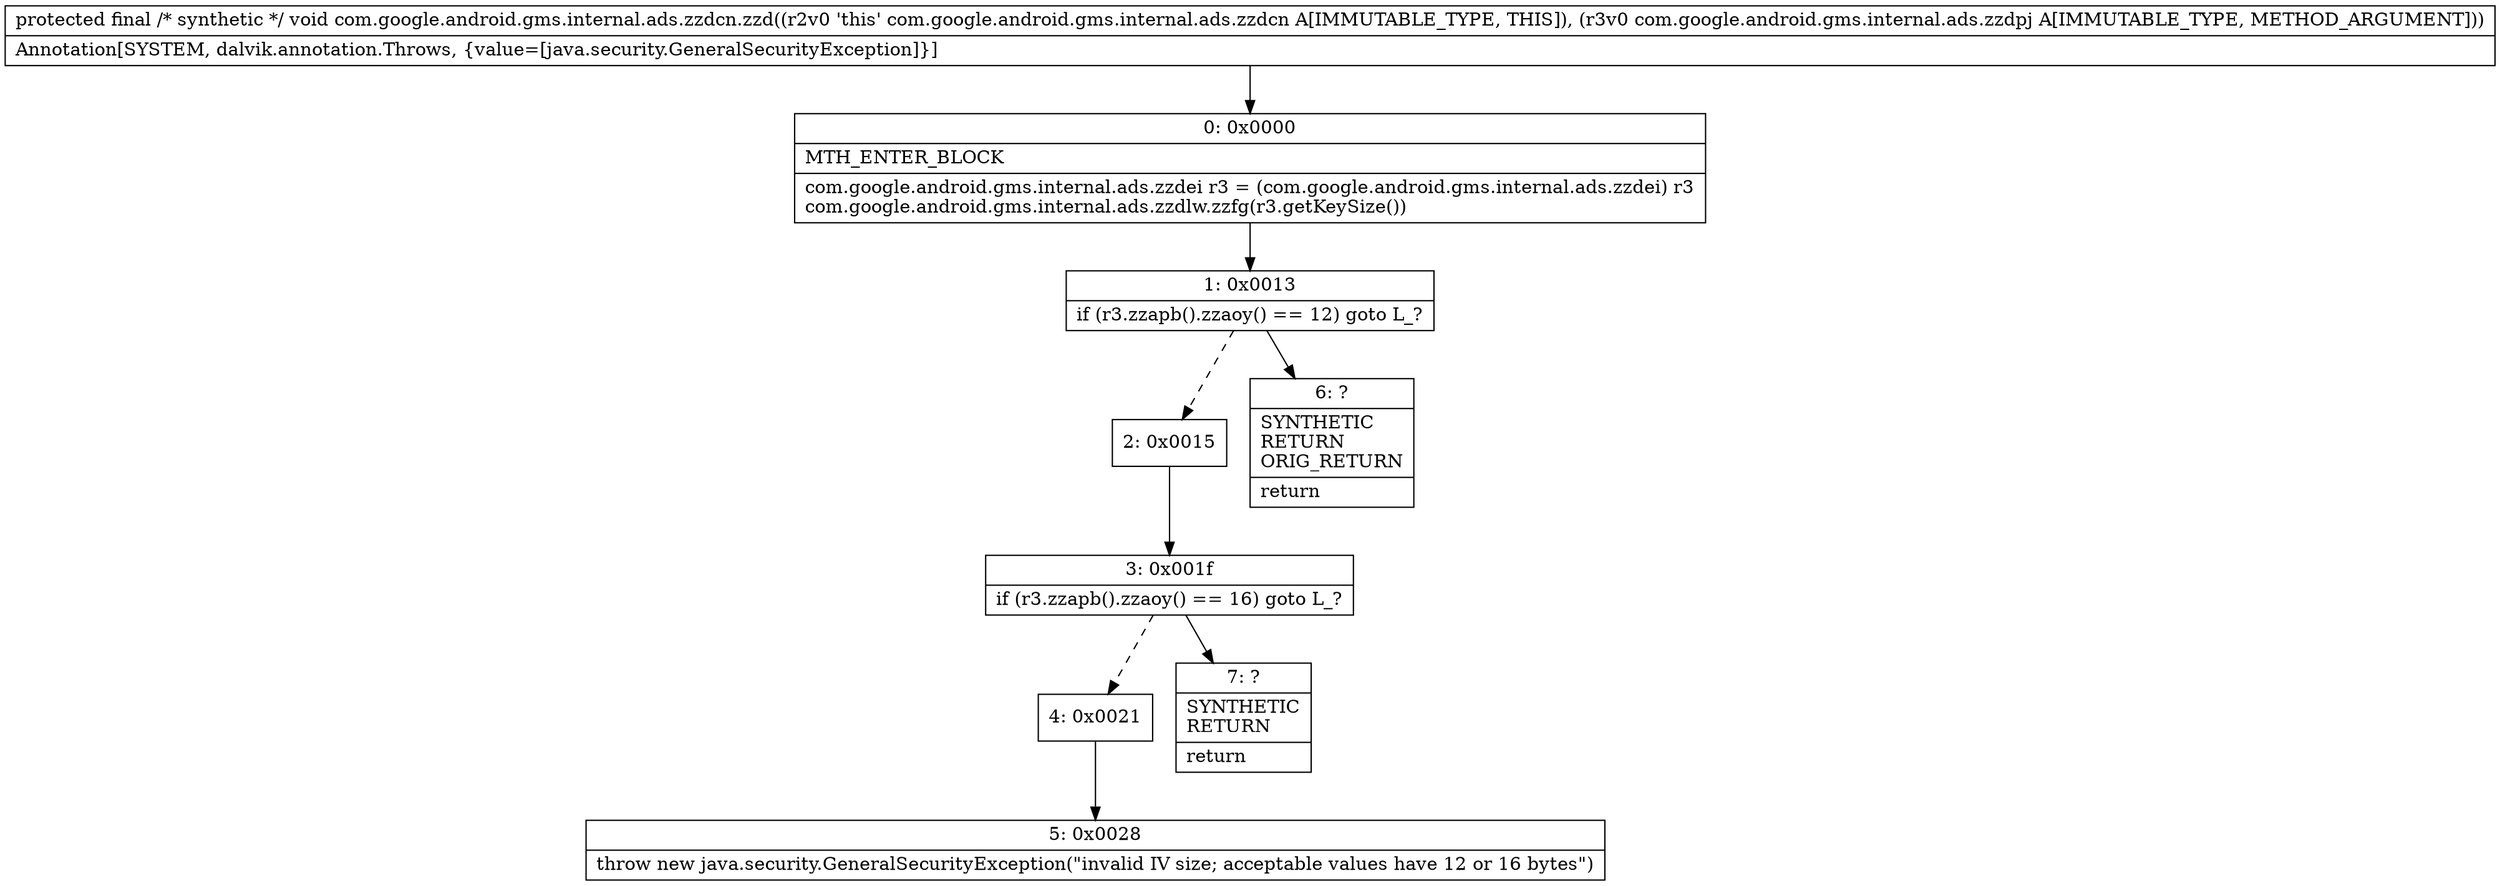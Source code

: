 digraph "CFG forcom.google.android.gms.internal.ads.zzdcn.zzd(Lcom\/google\/android\/gms\/internal\/ads\/zzdpj;)V" {
Node_0 [shape=record,label="{0\:\ 0x0000|MTH_ENTER_BLOCK\l|com.google.android.gms.internal.ads.zzdei r3 = (com.google.android.gms.internal.ads.zzdei) r3\lcom.google.android.gms.internal.ads.zzdlw.zzfg(r3.getKeySize())\l}"];
Node_1 [shape=record,label="{1\:\ 0x0013|if (r3.zzapb().zzaoy() == 12) goto L_?\l}"];
Node_2 [shape=record,label="{2\:\ 0x0015}"];
Node_3 [shape=record,label="{3\:\ 0x001f|if (r3.zzapb().zzaoy() == 16) goto L_?\l}"];
Node_4 [shape=record,label="{4\:\ 0x0021}"];
Node_5 [shape=record,label="{5\:\ 0x0028|throw new java.security.GeneralSecurityException(\"invalid IV size; acceptable values have 12 or 16 bytes\")\l}"];
Node_6 [shape=record,label="{6\:\ ?|SYNTHETIC\lRETURN\lORIG_RETURN\l|return\l}"];
Node_7 [shape=record,label="{7\:\ ?|SYNTHETIC\lRETURN\l|return\l}"];
MethodNode[shape=record,label="{protected final \/* synthetic *\/ void com.google.android.gms.internal.ads.zzdcn.zzd((r2v0 'this' com.google.android.gms.internal.ads.zzdcn A[IMMUTABLE_TYPE, THIS]), (r3v0 com.google.android.gms.internal.ads.zzdpj A[IMMUTABLE_TYPE, METHOD_ARGUMENT]))  | Annotation[SYSTEM, dalvik.annotation.Throws, \{value=[java.security.GeneralSecurityException]\}]\l}"];
MethodNode -> Node_0;
Node_0 -> Node_1;
Node_1 -> Node_2[style=dashed];
Node_1 -> Node_6;
Node_2 -> Node_3;
Node_3 -> Node_4[style=dashed];
Node_3 -> Node_7;
Node_4 -> Node_5;
}

